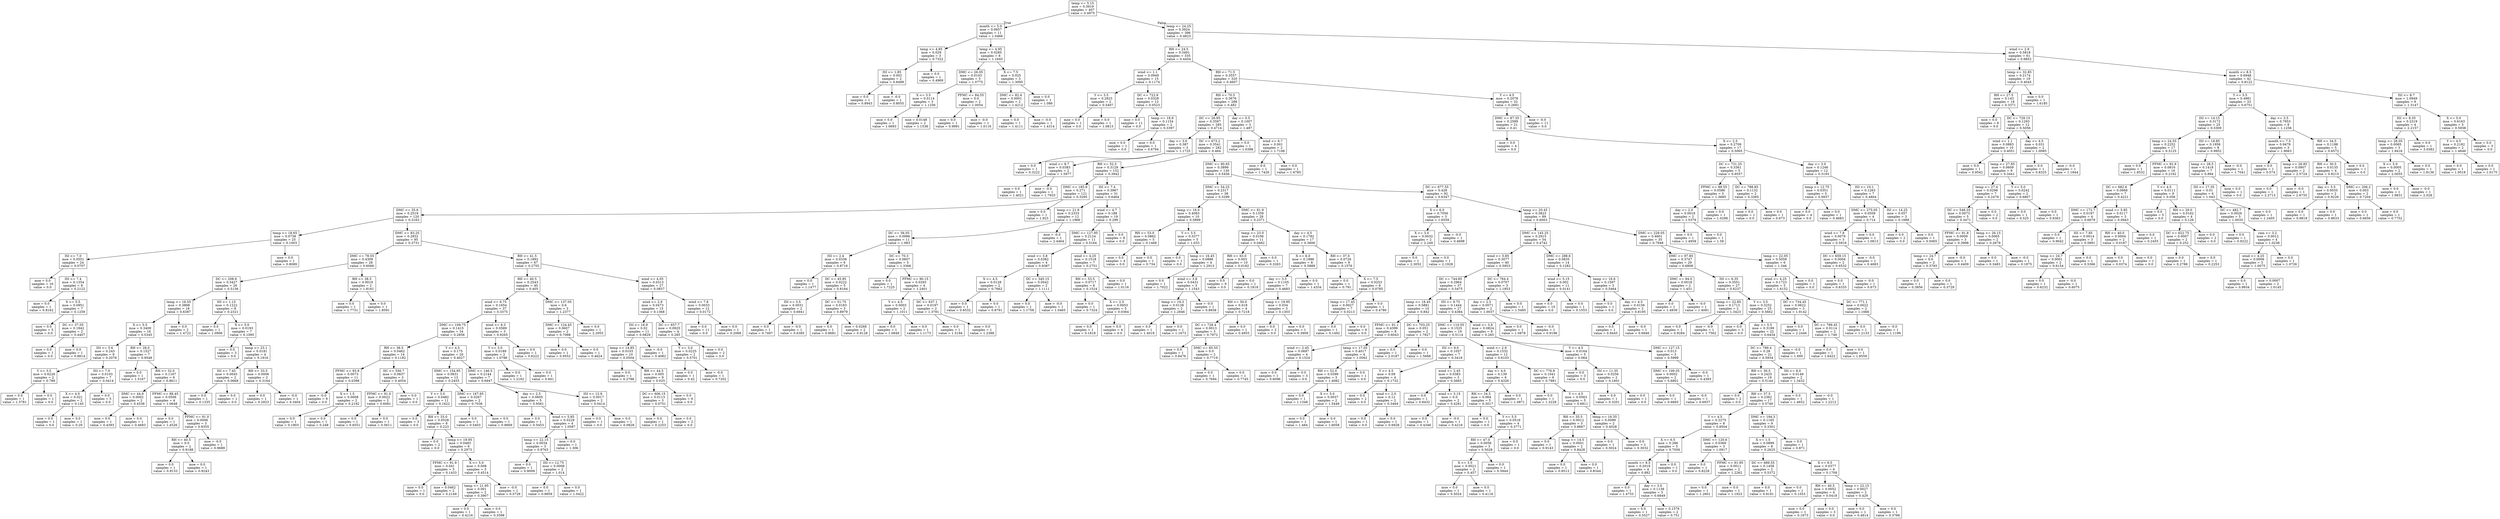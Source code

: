 digraph Tree {
node [shape=box] ;
0 [label="temp <= 5.15\nmse = 0.3919\nsamples = 407\nvalue = 0.4975"] ;
1 [label="month <= 5.0\nmse = 0.0657\nsamples = 11\nvalue = 1.0466"] ;
0 -> 1 [labeldistance=2.5, labelangle=45, headlabel="True"] ;
2 [label="temp <= 4.85\nmse = 0.029\nsamples = 3\nvalue = 0.7322"] ;
1 -> 2 ;
3 [label="ISI <= 1.85\nmse = 0.002\nsamples = 2\nvalue = 0.8499"] ;
2 -> 3 ;
4 [label="mse = 0.0\nsamples = 1\nvalue = 0.8943"] ;
3 -> 4 ;
5 [label="mse = -0.0\nsamples = 1\nvalue = 0.8055"] ;
3 -> 5 ;
6 [label="mse = 0.0\nsamples = 1\nvalue = 0.4969"] ;
2 -> 6 ;
7 [label="temp <= 4.95\nmse = 0.0285\nsamples = 8\nvalue = 1.1645"] ;
1 -> 7 ;
8 [label="DMC <= 26.05\nmse = 0.0103\nsamples = 5\nvalue = 1.0775"] ;
7 -> 8 ;
9 [label="X <= 3.5\nmse = 0.0114\nsamples = 3\nvalue = 1.1256"] ;
8 -> 9 ;
10 [label="mse = 0.0\nsamples = 1\nvalue = 1.0693"] ;
9 -> 10 ;
11 [label="mse = 0.0148\nsamples = 2\nvalue = 1.1538"] ;
9 -> 11 ;
12 [label="FFMC <= 84.55\nmse = 0.0\nsamples = 2\nvalue = 1.0054"] ;
8 -> 12 ;
13 [label="mse = 0.0\nsamples = 1\nvalue = 0.9991"] ;
12 -> 13 ;
14 [label="mse = -0.0\nsamples = 1\nvalue = 1.0116"] ;
12 -> 14 ;
15 [label="X <= 7.5\nmse = 0.025\nsamples = 3\nvalue = 1.3095"] ;
7 -> 15 ;
16 [label="DMC <= 82.4\nmse = 0.0001\nsamples = 2\nvalue = 1.4212"] ;
15 -> 16 ;
17 [label="mse = 0.0\nsamples = 1\nvalue = 1.4111"] ;
16 -> 17 ;
18 [label="mse = -0.0\nsamples = 1\nvalue = 1.4314"] ;
16 -> 18 ;
19 [label="mse = 0.0\nsamples = 1\nvalue = 1.086"] ;
15 -> 19 ;
20 [label="temp <= 24.25\nmse = 0.3924\nsamples = 396\nvalue = 0.4823"] ;
0 -> 20 [labeldistance=2.5, labelangle=-45, headlabel="False"] ;
21 [label="RH <= 24.5\nmse = 0.3491\nsamples = 335\nvalue = 0.4454"] ;
20 -> 21 ;
22 [label="wind <= 1.1\nmse = 0.0949\nsamples = 15\nvalue = 0.1174"] ;
21 -> 22 ;
23 [label="Y <= 3.5\nmse = 0.2923\nsamples = 2\nvalue = 0.5407"] ;
22 -> 23 ;
24 [label="mse = 0.0\nsamples = 1\nvalue = 0.0"] ;
23 -> 24 ;
25 [label="mse = 0.0\nsamples = 1\nvalue = 1.0813"] ;
23 -> 25 ;
26 [label="DC <= 722.9\nmse = 0.0328\nsamples = 13\nvalue = 0.0523"] ;
22 -> 26 ;
27 [label="mse = 0.0\nsamples = 11\nvalue = 0.0"] ;
26 -> 27 ;
28 [label="temp <= 18.9\nmse = 0.1154\nsamples = 2\nvalue = 0.3397"] ;
26 -> 28 ;
29 [label="mse = 0.0\nsamples = 1\nvalue = 0.0"] ;
28 -> 29 ;
30 [label="mse = 0.0\nsamples = 1\nvalue = 0.6794"] ;
28 -> 30 ;
31 [label="RH <= 71.5\nmse = 0.3557\nsamples = 320\nvalue = 0.4607"] ;
21 -> 31 ;
32 [label="RH <= 70.5\nmse = 0.3676\nsamples = 288\nvalue = 0.482"] ;
31 -> 32 ;
33 [label="DC <= 26.95\nmse = 0.3597\nsamples = 285\nvalue = 0.4714"] ;
32 -> 33 ;
34 [label="day <= 3.0\nmse = 0.387\nsamples = 3\nvalue = 1.1725"] ;
33 -> 34 ;
35 [label="mse = 0.0\nsamples = 1\nvalue = 0.3222"] ;
34 -> 35 ;
36 [label="wind <= 8.7\nmse = 0.0383\nsamples = 2\nvalue = 1.5977"] ;
34 -> 36 ;
37 [label="mse = 0.0\nsamples = 1\nvalue = 1.4021"] ;
36 -> 37 ;
38 [label="mse = -0.0\nsamples = 1\nvalue = 1.7933"] ;
36 -> 38 ;
39 [label="DC <= 673.2\nmse = 0.3541\nsamples = 282\nvalue = 0.464"] ;
33 -> 39 ;
40 [label="RH <= 52.5\nmse = 0.3129\nsamples = 152\nvalue = 0.3942"] ;
39 -> 40 ;
41 [label="DMC <= 185.9\nmse = 0.271\nsamples = 121\nvalue = 0.3295"] ;
40 -> 41 ;
42 [label="DMC <= 35.6\nmse = 0.2519\nsamples = 120\nvalue = 0.3163"] ;
41 -> 42 ;
43 [label="temp <= 18.65\nmse = 0.0738\nsamples = 25\nvalue = 0.1003"] ;
42 -> 43 ;
44 [label="ISI <= 7.0\nmse = 0.0551\nsamples = 24\nvalue = 0.0707"] ;
43 -> 44 ;
45 [label="mse = 0.0\nsamples = 16\nvalue = 0.0"] ;
44 -> 45 ;
46 [label="ISI <= 7.4\nmse = 0.1354\nsamples = 8\nvalue = 0.2122"] ;
44 -> 46 ;
47 [label="mse = 0.0\nsamples = 1\nvalue = 0.8162"] ;
46 -> 47 ;
48 [label="X <= 5.5\nmse = 0.0951\nsamples = 7\nvalue = 0.1259"] ;
46 -> 48 ;
49 [label="mse = 0.0\nsamples = 5\nvalue = 0.0"] ;
48 -> 49 ;
50 [label="DC <= 37.05\nmse = 0.1942\nsamples = 2\nvalue = 0.4407"] ;
48 -> 50 ;
51 [label="mse = 0.0\nsamples = 1\nvalue = 0.0"] ;
50 -> 51 ;
52 [label="mse = 0.0\nsamples = 1\nvalue = 0.8814"] ;
50 -> 52 ;
53 [label="mse = 0.0\nsamples = 1\nvalue = 0.8089"] ;
43 -> 53 ;
54 [label="DMC <= 83.25\nmse = 0.2832\nsamples = 95\nvalue = 0.3731"] ;
42 -> 54 ;
55 [label="DMC <= 78.55\nmse = 0.4309\nsamples = 28\nvalue = 0.6066"] ;
54 -> 55 ;
56 [label="DC <= 208.6\nmse = 0.3427\nsamples = 26\nvalue = 0.5136"] ;
55 -> 56 ;
57 [label="temp <= 16.55\nmse = 0.3898\nsamples = 18\nvalue = 0.6387"] ;
56 -> 57 ;
58 [label="X <= 5.5\nmse = 0.3409\nsamples = 16\nvalue = 0.5345"] ;
57 -> 58 ;
59 [label="ISI <= 5.6\nmse = 0.243\nsamples = 9\nvalue = 0.2076"] ;
58 -> 59 ;
60 [label="Y <= 3.5\nmse = 0.6226\nsamples = 2\nvalue = 0.789"] ;
59 -> 60 ;
61 [label="mse = 0.0\nsamples = 1\nvalue = 1.5781"] ;
60 -> 61 ;
62 [label="mse = 0.0\nsamples = 1\nvalue = 0.0"] ;
60 -> 62 ;
63 [label="ISI <= 7.0\nmse = 0.0103\nsamples = 7\nvalue = 0.0414"] ;
59 -> 63 ;
64 [label="X <= 4.0\nmse = 0.021\nsamples = 2\nvalue = 0.145"] ;
63 -> 64 ;
65 [label="mse = 0.0\nsamples = 1\nvalue = 0.0"] ;
64 -> 65 ;
66 [label="mse = 0.0\nsamples = 1\nvalue = 0.29"] ;
64 -> 66 ;
67 [label="mse = 0.0\nsamples = 5\nvalue = 0.0"] ;
63 -> 67 ;
68 [label="RH <= 28.0\nmse = 0.1527\nsamples = 7\nvalue = 0.9548"] ;
58 -> 68 ;
69 [label="mse = 0.0\nsamples = 1\nvalue = 1.5167"] ;
68 -> 69 ;
70 [label="RH <= 32.0\nmse = 0.1167\nsamples = 6\nvalue = 0.8611"] ;
68 -> 70 ;
71 [label="DMC <= 44.9\nmse = 0.0002\nsamples = 2\nvalue = 0.4538"] ;
70 -> 71 ;
72 [label="mse = 0.0\nsamples = 1\nvalue = 0.4393"] ;
71 -> 72 ;
73 [label="mse = 0.0\nsamples = 1\nvalue = 0.4683"] ;
71 -> 73 ;
74 [label="FFMC <= 88.45\nmse = 0.0506\nsamples = 4\nvalue = 1.0648"] ;
70 -> 74 ;
75 [label="mse = 0.0\nsamples = 1\nvalue = 1.4526"] ;
74 -> 75 ;
76 [label="FFMC <= 91.0\nmse = 0.0006\nsamples = 3\nvalue = 0.9355"] ;
74 -> 76 ;
77 [label="RH <= 40.5\nmse = 0.0\nsamples = 2\nvalue = 0.9188"] ;
76 -> 77 ;
78 [label="mse = 0.0\nsamples = 1\nvalue = 0.9133"] ;
77 -> 78 ;
79 [label="mse = 0.0\nsamples = 1\nvalue = 0.9243"] ;
77 -> 79 ;
80 [label="mse = -0.0\nsamples = 1\nvalue = 0.9689"] ;
76 -> 80 ;
81 [label="mse = 0.0\nsamples = 2\nvalue = 1.4722"] ;
57 -> 81 ;
82 [label="ISI <= 1.15\nmse = 0.1222\nsamples = 8\nvalue = 0.2321"] ;
56 -> 82 ;
83 [label="mse = 0.0\nsamples = 1\nvalue = 1.0906"] ;
82 -> 83 ;
84 [label="X <= 5.0\nmse = 0.0193\nsamples = 7\nvalue = 0.1095"] ;
82 -> 84 ;
85 [label="mse = 0.0\nsamples = 3\nvalue = 0.0"] ;
84 -> 85 ;
86 [label="temp <= 23.1\nmse = 0.0181\nsamples = 4\nvalue = 0.1916"] ;
84 -> 86 ;
87 [label="ISI <= 7.45\nmse = 0.0045\nsamples = 2\nvalue = 0.0668"] ;
86 -> 87 ;
88 [label="mse = 0.0\nsamples = 1\nvalue = 0.1335"] ;
87 -> 88 ;
89 [label="mse = 0.0\nsamples = 1\nvalue = 0.0"] ;
87 -> 89 ;
90 [label="RH <= 33.5\nmse = 0.0006\nsamples = 2\nvalue = 0.3164"] ;
86 -> 90 ;
91 [label="mse = 0.0\nsamples = 1\nvalue = 0.2923"] ;
90 -> 91 ;
92 [label="mse = -0.0\nsamples = 1\nvalue = 0.3404"] ;
90 -> 92 ;
93 [label="RH <= 38.5\nmse = 0.0019\nsamples = 2\nvalue = 1.8161"] ;
55 -> 93 ;
94 [label="mse = 0.0\nsamples = 1\nvalue = 1.7731"] ;
93 -> 94 ;
95 [label="mse = 0.0\nsamples = 1\nvalue = 1.8591"] ;
93 -> 95 ;
96 [label="RH <= 41.5\nmse = 0.1892\nsamples = 67\nvalue = 0.2755"] ;
54 -> 96 ;
97 [label="RH <= 40.5\nmse = 0.2543\nsamples = 40\nvalue = 0.405"] ;
96 -> 97 ;
98 [label="wind <= 6.75\nmse = 0.1654\nsamples = 37\nvalue = 0.3375"] ;
97 -> 98 ;
99 [label="DMC <= 109.75\nmse = 0.1415\nsamples = 34\nvalue = 0.2856"] ;
98 -> 99 ;
100 [label="RH <= 38.5\nmse = 0.0462\nsamples = 14\nvalue = 0.1182"] ;
99 -> 100 ;
101 [label="FFMC <= 93.9\nmse = 0.0073\nsamples = 11\nvalue = 0.0398"] ;
100 -> 101 ;
102 [label="mse = -0.0\nsamples = 9\nvalue = 0.0"] ;
101 -> 102 ;
103 [label="X <= 1.5\nmse = 0.0008\nsamples = 2\nvalue = 0.2192"] ;
101 -> 103 ;
104 [label="mse = 0.0\nsamples = 1\nvalue = 0.1903"] ;
103 -> 104 ;
105 [label="mse = 0.0\nsamples = 1\nvalue = 0.248"] ;
103 -> 105 ;
106 [label="DC <= 556.7\nmse = 0.0837\nsamples = 3\nvalue = 0.4054"] ;
100 -> 106 ;
107 [label="FFMC <= 91.0\nmse = 0.0022\nsamples = 2\nvalue = 0.6081"] ;
106 -> 107 ;
108 [label="mse = 0.0\nsamples = 1\nvalue = 0.6551"] ;
107 -> 108 ;
109 [label="mse = 0.0\nsamples = 1\nvalue = 0.5611"] ;
107 -> 109 ;
110 [label="mse = 0.0\nsamples = 1\nvalue = 0.0"] ;
106 -> 110 ;
111 [label="Y <= 4.5\nmse = 0.175\nsamples = 20\nvalue = 0.4027"] ;
99 -> 111 ;
112 [label="DMC <= 154.95\nmse = 0.0831\nsamples = 13\nvalue = 0.2455"] ;
111 -> 112 ;
113 [label="Y <= 3.0\nmse = 0.0482\nsamples = 11\nvalue = 0.1622"] ;
112 -> 113 ;
114 [label="mse = 0.0\nsamples = 3\nvalue = 0.0"] ;
113 -> 114 ;
115 [label="RH <= 33.0\nmse = 0.0528\nsamples = 8\nvalue = 0.223"] ;
113 -> 115 ;
116 [label="mse = 0.0\nsamples = 2\nvalue = 0.0"] ;
115 -> 116 ;
117 [label="temp <= 19.95\nmse = 0.0483\nsamples = 6\nvalue = 0.2973"] ;
115 -> 117 ;
118 [label="FFMC <= 91.9\nmse = 0.041\nsamples = 3\nvalue = 0.1433"] ;
117 -> 118 ;
119 [label="mse = 0.0\nsamples = 1\nvalue = 0.0"] ;
118 -> 119 ;
120 [label="mse = 0.0462\nsamples = 2\nvalue = 0.2149"] ;
118 -> 120 ;
121 [label="X <= 5.0\nmse = 0.008\nsamples = 3\nvalue = 0.4514"] ;
117 -> 121 ;
122 [label="temp <= 21.95\nmse = 0.001\nsamples = 2\nvalue = 0.3907"] ;
121 -> 122 ;
123 [label="mse = 0.0\nsamples = 1\nvalue = 0.4216"] ;
122 -> 123 ;
124 [label="mse = 0.0\nsamples = 1\nvalue = 0.3598"] ;
122 -> 124 ;
125 [label="mse = -0.0\nsamples = 1\nvalue = 0.5729"] ;
121 -> 125 ;
126 [label="DMC <= 167.65\nmse = 0.0267\nsamples = 2\nvalue = 0.7036"] ;
112 -> 126 ;
127 [label="mse = 0.0\nsamples = 1\nvalue = 0.5403"] ;
126 -> 127 ;
128 [label="mse = 0.0\nsamples = 1\nvalue = 0.8669"] ;
126 -> 128 ;
129 [label="DMC <= 146.5\nmse = 0.2144\nsamples = 7\nvalue = 0.6947"] ;
111 -> 129 ;
130 [label="day <= 2.5\nmse = 0.0605\nsamples = 5\nvalue = 0.9561"] ;
129 -> 130 ;
131 [label="mse = 0.0\nsamples = 1\nvalue = 0.5453"] ;
130 -> 131 ;
132 [label="wind <= 5.85\nmse = 0.0229\nsamples = 4\nvalue = 1.0587"] ;
130 -> 132 ;
133 [label="temp <= 22.15\nmse = 0.0034\nsamples = 3\nvalue = 0.9763"] ;
132 -> 133 ;
134 [label="mse = 0.0\nsamples = 1\nvalue = 0.9009"] ;
133 -> 134 ;
135 [label="ISI <= 12.75\nmse = 0.0008\nsamples = 2\nvalue = 1.014"] ;
133 -> 135 ;
136 [label="mse = 0.0\nsamples = 1\nvalue = 0.9859"] ;
135 -> 136 ;
137 [label="mse = 0.0\nsamples = 1\nvalue = 1.0422"] ;
135 -> 137 ;
138 [label="mse = 0.0\nsamples = 1\nvalue = 1.306"] ;
132 -> 138 ;
139 [label="ISI <= 12.9\nmse = 0.0017\nsamples = 2\nvalue = 0.0414"] ;
129 -> 139 ;
140 [label="mse = 0.0\nsamples = 1\nvalue = 0.0"] ;
139 -> 140 ;
141 [label="mse = 0.0\nsamples = 1\nvalue = 0.0828"] ;
139 -> 141 ;
142 [label="wind <= 8.3\nmse = 0.0589\nsamples = 3\nvalue = 0.9265"] ;
98 -> 142 ;
143 [label="Y <= 3.0\nmse = 0.0189\nsamples = 2\nvalue = 1.0786"] ;
142 -> 143 ;
144 [label="mse = 0.0\nsamples = 1\nvalue = 1.2162"] ;
143 -> 144 ;
145 [label="mse = 0.0\nsamples = 1\nvalue = 0.941"] ;
143 -> 145 ;
146 [label="mse = 0.0\nsamples = 1\nvalue = 0.6222"] ;
142 -> 146 ;
147 [label="DMC <= 137.05\nmse = 0.6\nsamples = 3\nvalue = 1.2377"] ;
97 -> 147 ;
148 [label="DMC <= 124.45\nmse = 0.0607\nsamples = 2\nvalue = 0.7088"] ;
147 -> 148 ;
149 [label="mse = 0.0\nsamples = 1\nvalue = 0.9552"] ;
148 -> 149 ;
150 [label="mse = 0.0\nsamples = 1\nvalue = 0.4624"] ;
148 -> 150 ;
151 [label="mse = 0.0\nsamples = 1\nvalue = 2.2955"] ;
147 -> 151 ;
152 [label="wind <= 4.05\nmse = 0.0313\nsamples = 27\nvalue = 0.0837"] ;
96 -> 152 ;
153 [label="wind <= 2.9\nmse = 0.0473\nsamples = 15\nvalue = 0.1368"] ;
152 -> 153 ;
154 [label="ISI <= 16.9\nmse = 0.02\nsamples = 11\nvalue = 0.0829"] ;
153 -> 154 ;
155 [label="temp <= 14.85\nmse = 0.0103\nsamples = 10\nvalue = 0.0504"] ;
154 -> 155 ;
156 [label="mse = 0.0\nsamples = 1\nvalue = 0.2788"] ;
155 -> 156 ;
157 [label="RH <= 44.5\nmse = 0.005\nsamples = 9\nvalue = 0.025"] ;
155 -> 157 ;
158 [label="DC <= 606.15\nmse = 0.0113\nsamples = 3\nvalue = 0.0751"] ;
157 -> 158 ;
159 [label="mse = 0.0\nsamples = 1\nvalue = 0.2253"] ;
158 -> 159 ;
160 [label="mse = 0.0\nsamples = 2\nvalue = 0.0"] ;
158 -> 160 ;
161 [label="mse = 0.0\nsamples = 6\nvalue = 0.0"] ;
157 -> 161 ;
162 [label="mse = -0.0\nsamples = 1\nvalue = 0.4082"] ;
154 -> 162 ;
163 [label="DC <= 657.7\nmse = 0.0925\nsamples = 4\nvalue = 0.285"] ;
153 -> 163 ;
164 [label="Y <= 3.0\nmse = 0.0225\nsamples = 2\nvalue = 0.5701"] ;
163 -> 164 ;
165 [label="mse = 0.0\nsamples = 1\nvalue = 0.42"] ;
164 -> 165 ;
166 [label="mse = -0.0\nsamples = 1\nvalue = 0.7202"] ;
164 -> 166 ;
167 [label="mse = 0.0\nsamples = 2\nvalue = 0.0"] ;
163 -> 167 ;
168 [label="wind <= 7.8\nmse = 0.0033\nsamples = 12\nvalue = 0.0172"] ;
152 -> 168 ;
169 [label="mse = 0.0\nsamples = 11\nvalue = 0.0"] ;
168 -> 169 ;
170 [label="mse = 0.0\nsamples = 1\nvalue = 0.2068"] ;
168 -> 170 ;
171 [label="mse = 0.0\nsamples = 1\nvalue = 1.923"] ;
41 -> 171 ;
172 [label="ISI <= 7.4\nmse = 0.3967\nsamples = 31\nvalue = 0.6464"] ;
40 -> 172 ;
173 [label="temp <= 21.9\nmse = 0.2333\nsamples = 12\nvalue = 1.1966"] ;
172 -> 173 ;
174 [label="DC <= 56.05\nmse = 0.0996\nsamples = 11\nvalue = 1.083"] ;
173 -> 174 ;
175 [label="ISI <= 2.4\nmse = 0.0338\nsamples = 6\nvalue = 0.8716"] ;
174 -> 175 ;
176 [label="mse = 0.0\nsamples = 1\nvalue = 1.1477"] ;
175 -> 176 ;
177 [label="DC <= 45.95\nmse = 0.0222\nsamples = 5\nvalue = 0.8164"] ;
175 -> 177 ;
178 [label="ISI <= 3.5\nmse = 0.0031\nsamples = 2\nvalue = 0.6941"] ;
177 -> 178 ;
179 [label="mse = 0.0\nsamples = 1\nvalue = 0.7497"] ;
178 -> 179 ;
180 [label="mse = -0.0\nsamples = 1\nvalue = 0.6385"] ;
178 -> 180 ;
181 [label="DC <= 51.75\nmse = 0.0183\nsamples = 3\nvalue = 0.8979"] ;
177 -> 181 ;
182 [label="mse = 0.0\nsamples = 1\nvalue = 0.8681"] ;
181 -> 182 ;
183 [label="mse = 0.0268\nsamples = 2\nvalue = 0.9128"] ;
181 -> 183 ;
184 [label="DC <= 70.3\nmse = 0.0607\nsamples = 5\nvalue = 1.3366"] ;
174 -> 184 ;
185 [label="mse = 0.0\nsamples = 1\nvalue = 1.7225"] ;
184 -> 185 ;
186 [label="FFMC <= 90.15\nmse = 0.0293\nsamples = 4\nvalue = 1.2401"] ;
184 -> 186 ;
187 [label="Y <= 4.5\nmse = 0.0003\nsamples = 2\nvalue = 1.1011"] ;
186 -> 187 ;
188 [label="mse = 0.0\nsamples = 1\nvalue = 1.0849"] ;
187 -> 188 ;
189 [label="mse = 0.0\nsamples = 1\nvalue = 1.1173"] ;
187 -> 189 ;
190 [label="DC <= 637.1\nmse = 0.0197\nsamples = 2\nvalue = 1.3791"] ;
186 -> 190 ;
191 [label="mse = 0.0\nsamples = 1\nvalue = 1.5194"] ;
190 -> 191 ;
192 [label="mse = 0.0\nsamples = 1\nvalue = 1.2388"] ;
190 -> 192 ;
193 [label="mse = -0.0\nsamples = 1\nvalue = 2.4464"] ;
173 -> 193 ;
194 [label="wind <= 4.7\nmse = 0.188\nsamples = 19\nvalue = 0.299"] ;
172 -> 194 ;
195 [label="DMC <= 127.95\nmse = 0.2124\nsamples = 11\nvalue = 0.5164"] ;
194 -> 195 ;
196 [label="wind <= 3.8\nmse = 0.0382\nsamples = 4\nvalue = 0.9387"] ;
195 -> 196 ;
197 [label="X <= 4.5\nmse = 0.0128\nsamples = 2\nvalue = 0.7662"] ;
196 -> 197 ;
198 [label="mse = 0.0\nsamples = 1\nvalue = 0.6532"] ;
197 -> 198 ;
199 [label="mse = 0.0\nsamples = 1\nvalue = 0.8791"] ;
197 -> 199 ;
200 [label="DC <= 345.15\nmse = 0.0042\nsamples = 2\nvalue = 1.1111"] ;
196 -> 200 ;
201 [label="mse = 0.0\nsamples = 1\nvalue = 1.1758"] ;
200 -> 201 ;
202 [label="mse = -0.0\nsamples = 1\nvalue = 1.0465"] ;
200 -> 202 ;
203 [label="wind <= 4.25\nmse = 0.1518\nsamples = 7\nvalue = 0.2751"] ;
195 -> 203 ;
204 [label="RH <= 53.5\nmse = 0.0717\nsamples = 6\nvalue = 0.1524"] ;
203 -> 204 ;
205 [label="mse = 0.0\nsamples = 1\nvalue = 0.7324"] ;
204 -> 205 ;
206 [label="X <= 2.5\nmse = 0.0053\nsamples = 5\nvalue = 0.0364"] ;
204 -> 206 ;
207 [label="mse = 0.0\nsamples = 1\nvalue = 0.1818"] ;
206 -> 207 ;
208 [label="mse = 0.0\nsamples = 4\nvalue = 0.0"] ;
206 -> 208 ;
209 [label="mse = 0.0\nsamples = 1\nvalue = 1.0116"] ;
203 -> 209 ;
210 [label="mse = 0.0\nsamples = 8\nvalue = 0.0"] ;
194 -> 210 ;
211 [label="DMC <= 90.65\nmse = 0.3899\nsamples = 130\nvalue = 0.5456"] ;
39 -> 211 ;
212 [label="DMC <= 54.25\nmse = 0.2317\nsamples = 38\nvalue = 0.3299"] ;
211 -> 212 ;
213 [label="temp <= 16.0\nmse = 0.4083\nsamples = 10\nvalue = 0.5899"] ;
212 -> 213 ;
214 [label="RH <= 53.0\nmse = 0.0862\nsamples = 5\nvalue = 0.1468"] ;
213 -> 214 ;
215 [label="mse = 0.0\nsamples = 4\nvalue = 0.0"] ;
214 -> 215 ;
216 [label="mse = 0.0\nsamples = 1\nvalue = 0.734"] ;
214 -> 216 ;
217 [label="Y <= 3.5\nmse = 0.3377\nsamples = 5\nvalue = 1.033"] ;
213 -> 217 ;
218 [label="mse = 0.0\nsamples = 1\nvalue = 0.0"] ;
217 -> 218 ;
219 [label="temp <= 16.45\nmse = 0.0886\nsamples = 4\nvalue = 1.2913"] ;
217 -> 219 ;
220 [label="mse = 0.0\nsamples = 1\nvalue = 1.7022"] ;
219 -> 220 ;
221 [label="wind <= 3.8\nmse = 0.0431\nsamples = 3\nvalue = 1.1543"] ;
219 -> 221 ;
222 [label="temp <= 19.3\nmse = 0.0138\nsamples = 2\nvalue = 1.2846"] ;
221 -> 222 ;
223 [label="mse = 0.0\nsamples = 1\nvalue = 1.4019"] ;
222 -> 223 ;
224 [label="mse = 0.0\nsamples = 1\nvalue = 1.1673"] ;
222 -> 224 ;
225 [label="mse = -0.0\nsamples = 1\nvalue = 0.8938"] ;
221 -> 225 ;
226 [label="DMC <= 81.9\nmse = 0.1359\nsamples = 28\nvalue = 0.2371"] ;
212 -> 226 ;
227 [label="temp <= 23.0\nmse = 0.0106\nsamples = 11\nvalue = 0.0462"] ;
226 -> 227 ;
228 [label="RH <= 63.0\nmse = 0.003\nsamples = 10\nvalue = 0.0182"] ;
227 -> 228 ;
229 [label="mse = 0.0\nsamples = 9\nvalue = 0.0"] ;
228 -> 229 ;
230 [label="mse = 0.0\nsamples = 1\nvalue = 0.1818"] ;
228 -> 230 ;
231 [label="mse = 0.0\nsamples = 1\nvalue = 0.3263"] ;
227 -> 231 ;
232 [label="day <= 4.5\nmse = 0.1782\nsamples = 17\nvalue = 0.3606"] ;
226 -> 232 ;
233 [label="X <= 6.0\nmse = 0.1986\nsamples = 8\nvalue = 0.5889"] ;
232 -> 233 ;
234 [label="day <= 3.5\nmse = 0.1105\nsamples = 7\nvalue = 0.4683"] ;
233 -> 234 ;
235 [label="RH <= 50.0\nmse = 0.018\nsamples = 4\nvalue = 0.7218"] ;
234 -> 235 ;
236 [label="DC <= 728.4\nmse = 0.0013\nsamples = 3\nvalue = 0.7972"] ;
235 -> 236 ;
237 [label="mse = 0.0\nsamples = 1\nvalue = 0.8476"] ;
236 -> 237 ;
238 [label="DMC <= 85.55\nmse = 0.0\nsamples = 2\nvalue = 0.7719"] ;
236 -> 238 ;
239 [label="mse = 0.0\nsamples = 1\nvalue = 0.7694"] ;
238 -> 239 ;
240 [label="mse = 0.0\nsamples = 1\nvalue = 0.7745"] ;
238 -> 240 ;
241 [label="mse = 0.0\nsamples = 1\nvalue = 0.4955"] ;
235 -> 241 ;
242 [label="temp <= 19.95\nmse = 0.034\nsamples = 3\nvalue = 0.1303"] ;
234 -> 242 ;
243 [label="mse = 0.0\nsamples = 2\nvalue = 0.0"] ;
242 -> 243 ;
244 [label="mse = 0.0\nsamples = 1\nvalue = 0.3909"] ;
242 -> 244 ;
245 [label="mse = 0.0\nsamples = 1\nvalue = 1.4334"] ;
233 -> 245 ;
246 [label="RH <= 37.0\nmse = 0.0726\nsamples = 9\nvalue = 0.1576"] ;
232 -> 246 ;
247 [label="mse = 0.0\nsamples = 1\nvalue = 0.791"] ;
246 -> 247 ;
248 [label="X <= 7.5\nmse = 0.0253\nsamples = 8\nvalue = 0.0785"] ;
246 -> 248 ;
249 [label="temp <= 17.45\nmse = 0.0027\nsamples = 7\nvalue = 0.0213"] ;
248 -> 249 ;
250 [label="mse = 0.0\nsamples = 1\nvalue = 0.1492"] ;
249 -> 250 ;
251 [label="mse = 0.0\nsamples = 6\nvalue = 0.0"] ;
249 -> 251 ;
252 [label="mse = 0.0\nsamples = 1\nvalue = 0.4786"] ;
248 -> 252 ;
253 [label="DC <= 677.55\nmse = 0.428\nsamples = 92\nvalue = 0.6347"] ;
211 -> 253 ;
254 [label="X <= 6.0\nmse = 0.7056\nsamples = 3\nvalue = 1.6559"] ;
253 -> 254 ;
255 [label="X <= 3.0\nmse = 0.0032\nsamples = 2\nvalue = 2.249"] ;
254 -> 255 ;
256 [label="mse = 0.0\nsamples = 1\nvalue = 2.3052"] ;
255 -> 256 ;
257 [label="mse = 0.0\nsamples = 1\nvalue = 2.1928"] ;
255 -> 257 ;
258 [label="mse = -0.0\nsamples = 1\nvalue = 0.4698"] ;
254 -> 258 ;
259 [label="temp <= 20.45\nmse = 0.3823\nsamples = 89\nvalue = 0.6003"] ;
253 -> 259 ;
260 [label="DMC <= 145.25\nmse = 0.2915\nsamples = 54\nvalue = 0.4742"] ;
259 -> 260 ;
261 [label="wind <= 5.85\nmse = 0.3077\nsamples = 40\nvalue = 0.5953"] ;
260 -> 261 ;
262 [label="DC <= 744.85\nmse = 0.2964\nsamples = 37\nvalue = 0.5475"] ;
261 -> 262 ;
263 [label="temp <= 18.45\nmse = 0.5881\nsamples = 10\nvalue = 0.842"] ;
262 -> 263 ;
264 [label="FFMC <= 91.1\nmse = 0.4399\nsamples = 8\nvalue = 0.6043"] ;
263 -> 264 ;
265 [label="wind <= 2.45\nmse = 0.0697\nsamples = 4\nvalue = 0.1524"] ;
264 -> 265 ;
266 [label="mse = 0.0\nsamples = 1\nvalue = 0.6096"] ;
265 -> 266 ;
267 [label="mse = 0.0\nsamples = 3\nvalue = 0.0"] ;
265 -> 267 ;
268 [label="temp <= 17.05\nmse = 0.4017\nsamples = 4\nvalue = 1.0562"] ;
264 -> 268 ;
269 [label="RH <= 52.0\nmse = 0.0399\nsamples = 3\nvalue = 1.4082"] ;
268 -> 269 ;
270 [label="mse = 0.0\nsamples = 1\nvalue = 1.1348"] ;
269 -> 270 ;
271 [label="X <= 5.0\nmse = 0.0037\nsamples = 2\nvalue = 1.5449"] ;
269 -> 271 ;
272 [label="mse = 0.0\nsamples = 1\nvalue = 1.484"] ;
271 -> 272 ;
273 [label="mse = 0.0\nsamples = 1\nvalue = 1.6058"] ;
271 -> 273 ;
274 [label="mse = 0.0\nsamples = 1\nvalue = 0.0"] ;
268 -> 274 ;
275 [label="DC <= 703.25\nmse = 0.051\nsamples = 2\nvalue = 1.7927"] ;
263 -> 275 ;
276 [label="mse = 0.0\nsamples = 1\nvalue = 2.0187"] ;
275 -> 276 ;
277 [label="mse = 0.0\nsamples = 1\nvalue = 1.5668"] ;
275 -> 277 ;
278 [label="ISI <= 9.75\nmse = 0.1444\nsamples = 27\nvalue = 0.4384"] ;
262 -> 278 ;
279 [label="DMC <= 110.05\nmse = 0.1525\nsamples = 19\nvalue = 0.5114"] ;
278 -> 279 ;
280 [label="ISI <= 9.0\nmse = 0.1057\nsamples = 7\nvalue = 0.3418"] ;
279 -> 280 ;
281 [label="Y <= 4.5\nmse = 0.09\nsamples = 4\nvalue = 0.1732"] ;
280 -> 281 ;
282 [label="mse = 0.0\nsamples = 2\nvalue = 0.0"] ;
281 -> 282 ;
283 [label="wind <= 2.0\nmse = 0.12\nsamples = 2\nvalue = 0.3464"] ;
281 -> 283 ;
284 [label="mse = 0.0\nsamples = 1\nvalue = 0.0"] ;
283 -> 284 ;
285 [label="mse = 0.0\nsamples = 1\nvalue = 0.6928"] ;
283 -> 285 ;
286 [label="wind <= 2.45\nmse = 0.0383\nsamples = 3\nvalue = 0.5665"] ;
280 -> 286 ;
287 [label="mse = 0.0\nsamples = 1\nvalue = 0.8432"] ;
286 -> 287 ;
288 [label="wind <= 3.15\nmse = 0.0\nsamples = 2\nvalue = 0.4281"] ;
286 -> 288 ;
289 [label="mse = 0.0\nsamples = 1\nvalue = 0.4346"] ;
288 -> 289 ;
290 [label="mse = -0.0\nsamples = 1\nvalue = 0.4216"] ;
288 -> 290 ;
291 [label="wind <= 2.9\nmse = 0.1532\nsamples = 12\nvalue = 0.6103"] ;
279 -> 291 ;
292 [label="day <= 4.0\nmse = 0.139\nsamples = 6\nvalue = 0.4326"] ;
291 -> 292 ;
293 [label="RH <= 34.5\nmse = 0.064\nsamples = 5\nvalue = 0.3017"] ;
292 -> 293 ;
294 [label="mse = 0.0\nsamples = 1\nvalue = 0.0"] ;
293 -> 294 ;
295 [label="Y <= 5.5\nmse = 0.0516\nsamples = 4\nvalue = 0.3771"] ;
293 -> 295 ;
296 [label="RH <= 47.0\nmse = 0.0056\nsamples = 3\nvalue = 0.5028"] ;
295 -> 296 ;
297 [label="X <= 3.5\nmse = 0.0021\nsamples = 2\nvalue = 0.457"] ;
296 -> 297 ;
298 [label="mse = 0.0\nsamples = 1\nvalue = 0.5024"] ;
297 -> 298 ;
299 [label="mse = 0.0\nsamples = 1\nvalue = 0.4116"] ;
297 -> 299 ;
300 [label="mse = 0.0\nsamples = 1\nvalue = 0.5944"] ;
296 -> 300 ;
301 [label="mse = 0.0\nsamples = 1\nvalue = 0.0"] ;
295 -> 301 ;
302 [label="mse = 0.0\nsamples = 1\nvalue = 1.0871"] ;
292 -> 302 ;
303 [label="DC <= 776.9\nmse = 0.1041\nsamples = 6\nvalue = 0.7881"] ;
291 -> 303 ;
304 [label="mse = 0.0\nsamples = 1\nvalue = 1.3228"] ;
303 -> 304 ;
305 [label="Y <= 4.5\nmse = 0.0563\nsamples = 5\nvalue = 0.6811"] ;
303 -> 305 ;
306 [label="RH <= 35.5\nmse = 0.0012\nsamples = 3\nvalue = 0.8667"] ;
305 -> 306 ;
307 [label="mse = 0.0\nsamples = 1\nvalue = 0.9143"] ;
306 -> 307 ;
308 [label="temp <= 14.5\nmse = 0.0001\nsamples = 2\nvalue = 0.8428"] ;
306 -> 308 ;
309 [label="mse = 0.0\nsamples = 1\nvalue = 0.8513"] ;
308 -> 309 ;
310 [label="mse = 0.0\nsamples = 1\nvalue = 0.8344"] ;
308 -> 310 ;
311 [label="temp <= 16.35\nmse = 0.0099\nsamples = 2\nvalue = 0.4028"] ;
305 -> 311 ;
312 [label="mse = 0.0\nsamples = 1\nvalue = 0.5024"] ;
311 -> 312 ;
313 [label="mse = 0.0\nsamples = 1\nvalue = 0.3032"] ;
311 -> 313 ;
314 [label="wind <= 3.8\nmse = 0.0824\nsamples = 8\nvalue = 0.265"] ;
278 -> 314 ;
315 [label="Y <= 4.5\nmse = 0.0164\nsamples = 5\nvalue = 0.064"] ;
314 -> 315 ;
316 [label="mse = 0.0\nsamples = 3\nvalue = 0.0"] ;
315 -> 316 ;
317 [label="ISI <= 11.35\nmse = 0.0256\nsamples = 2\nvalue = 0.1601"] ;
315 -> 317 ;
318 [label="mse = 0.0\nsamples = 1\nvalue = 0.3201"] ;
317 -> 318 ;
319 [label="mse = 0.0\nsamples = 1\nvalue = 0.0"] ;
317 -> 319 ;
320 [label="DMC <= 127.15\nmse = 0.013\nsamples = 3\nvalue = 0.5999"] ;
314 -> 320 ;
321 [label="DMC <= 109.35\nmse = 0.0002\nsamples = 2\nvalue = 0.6801"] ;
320 -> 321 ;
322 [label="mse = 0.0\nsamples = 1\nvalue = 0.6665"] ;
321 -> 322 ;
323 [label="mse = -0.0\nsamples = 1\nvalue = 0.6937"] ;
321 -> 323 ;
324 [label="mse = -0.0\nsamples = 1\nvalue = 0.4393"] ;
320 -> 324 ;
325 [label="DC <= 764.4\nmse = 0.0707\nsamples = 3\nvalue = 1.1853"] ;
261 -> 325 ;
326 [label="day <= 2.5\nmse = 0.0071\nsamples = 2\nvalue = 1.0037"] ;
325 -> 326 ;
327 [label="mse = 0.0\nsamples = 1\nvalue = 1.0878"] ;
326 -> 327 ;
328 [label="mse = -0.0\nsamples = 1\nvalue = 0.9196"] ;
326 -> 328 ;
329 [label="mse = 0.0\nsamples = 1\nvalue = 1.5485"] ;
325 -> 329 ;
330 [label="DMC <= 288.6\nmse = 0.0835\nsamples = 14\nvalue = 0.1282"] ;
260 -> 330 ;
331 [label="wind <= 5.15\nmse = 0.002\nsamples = 11\nvalue = 0.0141"] ;
330 -> 331 ;
332 [label="mse = 0.0\nsamples = 10\nvalue = 0.0"] ;
331 -> 332 ;
333 [label="mse = 0.0\nsamples = 1\nvalue = 0.1553"] ;
331 -> 333 ;
334 [label="temp <= 16.6\nmse = 0.1597\nsamples = 3\nvalue = 0.5464"] ;
330 -> 334 ;
335 [label="mse = 0.0\nsamples = 1\nvalue = 0.0"] ;
334 -> 335 ;
336 [label="day <= 4.5\nmse = 0.0156\nsamples = 2\nvalue = 0.8195"] ;
334 -> 336 ;
337 [label="mse = 0.0\nsamples = 1\nvalue = 0.9445"] ;
336 -> 337 ;
338 [label="mse = -0.0\nsamples = 1\nvalue = 0.6946"] ;
336 -> 338 ;
339 [label="DMC <= 229.05\nmse = 0.4601\nsamples = 35\nvalue = 0.7948"] ;
259 -> 339 ;
340 [label="DMC <= 97.85\nmse = 0.3747\nsamples = 29\nvalue = 0.6808"] ;
339 -> 340 ;
341 [label="DMC <= 94.0\nmse = 0.0018\nsamples = 2\nvalue = 1.451"] ;
340 -> 341 ;
342 [label="mse = 0.0\nsamples = 1\nvalue = 1.4939"] ;
341 -> 342 ;
343 [label="mse = -0.0\nsamples = 1\nvalue = 1.4081"] ;
341 -> 343 ;
344 [label="ISI <= 6.35\nmse = 0.3551\nsamples = 27\nvalue = 0.6237"] ;
340 -> 344 ;
345 [label="temp <= 22.85\nmse = 0.1713\nsamples = 2\nvalue = 1.3423"] ;
344 -> 345 ;
346 [label="mse = 0.0\nsamples = 1\nvalue = 0.9284"] ;
345 -> 346 ;
347 [label="mse = -0.0\nsamples = 1\nvalue = 1.7562"] ;
345 -> 347 ;
348 [label="Y <= 3.5\nmse = 0.3252\nsamples = 25\nvalue = 0.5662"] ;
344 -> 348 ;
349 [label="mse = 0.0\nsamples = 3\nvalue = 0.0"] ;
348 -> 349 ;
350 [label="day <= 5.5\nmse = 0.3199\nsamples = 22\nvalue = 0.6434"] ;
348 -> 350 ;
351 [label="DC <= 789.4\nmse = 0.28\nsamples = 21\nvalue = 0.5934"] ;
350 -> 351 ;
352 [label="RH <= 30.5\nmse = 0.2425\nsamples = 19\nvalue = 0.5144"] ;
351 -> 352 ;
353 [label="mse = 0.0\nsamples = 2\nvalue = 0.0"] ;
352 -> 353 ;
354 [label="RH <= 37.5\nmse = 0.2362\nsamples = 17\nvalue = 0.5749"] ;
352 -> 354 ;
355 [label="Y <= 4.5\nmse = 0.2275\nsamples = 8\nvalue = 0.8504"] ;
354 -> 355 ;
356 [label="X <= 6.5\nmse = 0.286\nsamples = 5\nvalue = 0.7056"] ;
355 -> 356 ;
357 [label="month <= 8.5\nmse = 0.2019\nsamples = 4\nvalue = 0.882"] ;
356 -> 357 ;
358 [label="mse = 0.0\nsamples = 1\nvalue = 1.4733"] ;
357 -> 358 ;
359 [label="day <= 3.0\nmse = 0.1138\nsamples = 3\nvalue = 0.6849"] ;
357 -> 359 ;
360 [label="mse = 0.0\nsamples = 1\nvalue = 0.5527"] ;
359 -> 360 ;
361 [label="mse = 0.1576\nsamples = 2\nvalue = 0.751"] ;
359 -> 361 ;
362 [label="mse = 0.0\nsamples = 1\nvalue = 0.0"] ;
356 -> 362 ;
363 [label="DMC <= 120.6\nmse = 0.0369\nsamples = 3\nvalue = 1.0917"] ;
355 -> 363 ;
364 [label="mse = 0.0\nsamples = 1\nvalue = 0.8228"] ;
363 -> 364 ;
365 [label="FFMC <= 91.95\nmse = 0.0011\nsamples = 2\nvalue = 1.2262"] ;
363 -> 365 ;
366 [label="mse = 0.0\nsamples = 1\nvalue = 1.2601"] ;
365 -> 366 ;
367 [label="mse = 0.0\nsamples = 1\nvalue = 1.1923"] ;
365 -> 367 ;
368 [label="DMC <= 194.3\nmse = 0.1165\nsamples = 9\nvalue = 0.3301"] ;
354 -> 368 ;
369 [label="X <= 1.5\nmse = 0.0899\nsamples = 8\nvalue = 0.2625"] ;
368 -> 369 ;
370 [label="DC <= 689.55\nmse = 0.1458\nsamples = 2\nvalue = 0.5372"] ;
369 -> 370 ;
371 [label="mse = 0.0\nsamples = 1\nvalue = 0.9191"] ;
370 -> 371 ;
372 [label="mse = 0.0\nsamples = 1\nvalue = 0.1553"] ;
370 -> 372 ;
373 [label="X <= 6.5\nmse = 0.0377\nsamples = 6\nvalue = 0.1709"] ;
369 -> 373 ;
374 [label="RH <= 40.5\nmse = 0.0052\nsamples = 4\nvalue = 0.0418"] ;
373 -> 374 ;
375 [label="mse = 0.0\nsamples = 1\nvalue = 0.1673"] ;
374 -> 375 ;
376 [label="mse = 0.0\nsamples = 3\nvalue = 0.0"] ;
374 -> 376 ;
377 [label="temp <= 22.15\nmse = 0.0027\nsamples = 2\nvalue = 0.429"] ;
373 -> 377 ;
378 [label="mse = 0.0\nsamples = 1\nvalue = 0.4814"] ;
377 -> 378 ;
379 [label="mse = 0.0\nsamples = 1\nvalue = 0.3766"] ;
377 -> 379 ;
380 [label="mse = 0.0\nsamples = 1\nvalue = 0.871"] ;
368 -> 380 ;
381 [label="ISI <= 8.0\nmse = 0.0149\nsamples = 2\nvalue = 1.3432"] ;
351 -> 381 ;
382 [label="mse = 0.0\nsamples = 1\nvalue = 1.4652"] ;
381 -> 382 ;
383 [label="mse = -0.0\nsamples = 1\nvalue = 1.2212"] ;
381 -> 383 ;
384 [label="mse = -0.0\nsamples = 1\nvalue = 1.695"] ;
350 -> 384 ;
385 [label="temp <= 22.05\nmse = 0.5059\nsamples = 6\nvalue = 1.346"] ;
339 -> 385 ;
386 [label="wind <= 4.25\nmse = 0.1723\nsamples = 5\nvalue = 1.6152"] ;
385 -> 386 ;
387 [label="DC <= 734.45\nmse = 0.0622\nsamples = 3\nvalue = 1.9142"] ;
386 -> 387 ;
388 [label="mse = 0.0\nsamples = 1\nvalue = 2.2446"] ;
387 -> 388 ;
389 [label="DC <= 789.45\nmse = 0.0114\nsamples = 2\nvalue = 1.749"] ;
387 -> 389 ;
390 [label="mse = 0.0\nsamples = 1\nvalue = 1.6422"] ;
389 -> 390 ;
391 [label="mse = 0.0\nsamples = 1\nvalue = 1.8559"] ;
389 -> 391 ;
392 [label="DC <= 771.1\nmse = 0.0022\nsamples = 2\nvalue = 1.1666"] ;
386 -> 392 ;
393 [label="mse = 0.0\nsamples = 1\nvalue = 1.2133"] ;
392 -> 393 ;
394 [label="mse = -0.0\nsamples = 1\nvalue = 1.1199"] ;
392 -> 394 ;
395 [label="mse = 0.0\nsamples = 1\nvalue = 0.0"] ;
385 -> 395 ;
396 [label="day <= 0.5\nmse = 0.1007\nsamples = 3\nvalue = 1.487"] ;
32 -> 396 ;
397 [label="mse = 0.0\nsamples = 1\nvalue = 1.0398"] ;
396 -> 397 ;
398 [label="wind <= 6.7\nmse = 0.001\nsamples = 2\nvalue = 1.7106"] ;
396 -> 398 ;
399 [label="mse = 0.0\nsamples = 1\nvalue = 1.7426"] ;
398 -> 399 ;
400 [label="mse = 0.0\nsamples = 1\nvalue = 1.6785"] ;
398 -> 400 ;
401 [label="Y <= 4.5\nmse = 0.2078\nsamples = 32\nvalue = 0.2691"] ;
31 -> 401 ;
402 [label="DMC <= 87.35\nmse = 0.2589\nsamples = 21\nvalue = 0.41"] ;
401 -> 402 ;
403 [label="mse = 0.0\nsamples = 4\nvalue = 0.0"] ;
402 -> 403 ;
404 [label="X <= 2.5\nmse = 0.2709\nsamples = 17\nvalue = 0.5065"] ;
402 -> 404 ;
405 [label="DC <= 731.25\nmse = 0.3361\nsamples = 5\nvalue = 0.9557"] ;
404 -> 405 ;
406 [label="FFMC <= 89.55\nmse = 0.0586\nsamples = 3\nvalue = 1.3685"] ;
405 -> 406 ;
407 [label="day <= 2.0\nmse = 0.0018\nsamples = 2\nvalue = 1.5379"] ;
406 -> 407 ;
408 [label="mse = 0.0\nsamples = 1\nvalue = 1.4958"] ;
407 -> 408 ;
409 [label="mse = 0.0\nsamples = 1\nvalue = 1.58"] ;
407 -> 409 ;
410 [label="mse = 0.0\nsamples = 1\nvalue = 1.0298"] ;
406 -> 410 ;
411 [label="DC <= 788.85\nmse = 0.1132\nsamples = 2\nvalue = 0.3365"] ;
405 -> 411 ;
412 [label="mse = 0.0\nsamples = 1\nvalue = 0.0"] ;
411 -> 412 ;
413 [label="mse = 0.0\nsamples = 1\nvalue = 0.673"] ;
411 -> 413 ;
414 [label="day <= 3.0\nmse = 0.1246\nsamples = 12\nvalue = 0.3193"] ;
404 -> 414 ;
415 [label="temp <= 12.75\nmse = 0.0351\nsamples = 5\nvalue = 0.0937"] ;
414 -> 415 ;
416 [label="mse = 0.0\nsamples = 4\nvalue = 0.0"] ;
415 -> 416 ;
417 [label="mse = 0.0\nsamples = 1\nvalue = 0.4683"] ;
415 -> 417 ;
418 [label="ISI <= 10.1\nmse = 0.1263\nsamples = 7\nvalue = 0.4804"] ;
414 -> 418 ;
419 [label="DMC <= 275.05\nmse = 0.0509\nsamples = 4\nvalue = 0.714"] ;
418 -> 419 ;
420 [label="wind <= 7.8\nmse = 0.0079\nsamples = 3\nvalue = 0.5916"] ;
419 -> 420 ;
421 [label="DC <= 659.15\nmse = 0.0004\nsamples = 2\nvalue = 0.6532"] ;
420 -> 421 ;
422 [label="mse = 0.0\nsamples = 1\nvalue = 0.6335"] ;
421 -> 422 ;
423 [label="mse = -0.0\nsamples = 1\nvalue = 0.673"] ;
421 -> 423 ;
424 [label="mse = -0.0\nsamples = 1\nvalue = 0.4683"] ;
420 -> 424 ;
425 [label="mse = 0.0\nsamples = 1\nvalue = 1.0813"] ;
419 -> 425 ;
426 [label="ISI <= 14.25\nmse = 0.057\nsamples = 3\nvalue = 0.1688"] ;
418 -> 426 ;
427 [label="mse = 0.0\nsamples = 2\nvalue = 0.0"] ;
426 -> 427 ;
428 [label="mse = 0.0\nsamples = 1\nvalue = 0.5065"] ;
426 -> 428 ;
429 [label="mse = -0.0\nsamples = 11\nvalue = 0.0"] ;
401 -> 429 ;
430 [label="wind <= 2.9\nmse = 0.5818\nsamples = 61\nvalue = 0.6852"] ;
20 -> 430 ;
431 [label="temp <= 32.85\nmse = 0.2174\nsamples = 19\nvalue = 0.4045"] ;
430 -> 431 ;
432 [label="RH <= 27.5\nmse = 0.143\nsamples = 18\nvalue = 0.3371"] ;
431 -> 432 ;
433 [label="mse = 0.0\nsamples = 6\nvalue = 0.0"] ;
432 -> 433 ;
434 [label="DC <= 729.15\nmse = 0.1293\nsamples = 12\nvalue = 0.5056"] ;
432 -> 434 ;
435 [label="wind <= 1.1\nmse = 0.0883\nsamples = 10\nvalue = 0.4051"] ;
434 -> 435 ;
436 [label="mse = 0.0\nsamples = 1\nvalue = 0.9542"] ;
435 -> 436 ;
437 [label="temp <= 27.85\nmse = 0.0609\nsamples = 9\nvalue = 0.3441"] ;
435 -> 437 ;
438 [label="temp <= 27.4\nmse = 0.0298\nsamples = 7\nvalue = 0.2479"] ;
437 -> 438 ;
439 [label="DC <= 548.35\nmse = 0.0073\nsamples = 5\nvalue = 0.3471"] ;
438 -> 439 ;
440 [label="FFMC <= 91.8\nmse = 0.0009\nsamples = 3\nvalue = 0.3998"] ;
439 -> 440 ;
441 [label="temp <= 24.7\nmse = 0.0\nsamples = 2\nvalue = 0.3793"] ;
440 -> 441 ;
442 [label="mse = 0.0\nsamples = 1\nvalue = 0.3856"] ;
441 -> 442 ;
443 [label="mse = 0.0\nsamples = 1\nvalue = 0.3729"] ;
441 -> 443 ;
444 [label="mse = -0.0\nsamples = 1\nvalue = 0.4409"] ;
440 -> 444 ;
445 [label="temp <= 26.15\nmse = 0.0065\nsamples = 2\nvalue = 0.2679"] ;
439 -> 445 ;
446 [label="mse = 0.0\nsamples = 1\nvalue = 0.3483"] ;
445 -> 446 ;
447 [label="mse = -0.0\nsamples = 1\nvalue = 0.1875"] ;
445 -> 447 ;
448 [label="mse = 0.0\nsamples = 2\nvalue = 0.0"] ;
438 -> 448 ;
449 [label="Y <= 5.0\nmse = 0.0242\nsamples = 2\nvalue = 0.6807"] ;
437 -> 449 ;
450 [label="mse = 0.0\nsamples = 1\nvalue = 0.525"] ;
449 -> 450 ;
451 [label="mse = 0.0\nsamples = 1\nvalue = 0.8363"] ;
449 -> 451 ;
452 [label="day <= 4.5\nmse = 0.031\nsamples = 2\nvalue = 1.0085"] ;
434 -> 452 ;
453 [label="mse = 0.0\nsamples = 1\nvalue = 0.8325"] ;
452 -> 453 ;
454 [label="mse = -0.0\nsamples = 1\nvalue = 1.1844"] ;
452 -> 454 ;
455 [label="mse = 0.0\nsamples = 1\nvalue = 1.6185"] ;
431 -> 455 ;
456 [label="month <= 8.5\nmse = 0.6948\nsamples = 42\nvalue = 0.8122"] ;
430 -> 456 ;
457 [label="Y <= 5.5\nmse = 0.4981\nsamples = 33\nvalue = 0.6751"] ;
456 -> 457 ;
458 [label="ISI <= 14.15\nmse = 0.3172\nsamples = 25\nvalue = 0.5309"] ;
457 -> 458 ;
459 [label="temp <= 24.55\nmse = 0.2252\nsamples = 17\nvalue = 0.3125"] ;
458 -> 459 ;
460 [label="mse = 0.0\nsamples = 1\nvalue = 1.8532"] ;
459 -> 460 ;
461 [label="FFMC <= 92.9\nmse = 0.0816\nsamples = 16\nvalue = 0.2162"] ;
459 -> 461 ;
462 [label="DC <= 682.6\nmse = 0.0968\nsamples = 7\nvalue = 0.4221"] ;
461 -> 462 ;
463 [label="DMC <= 172.7\nmse = 0.0197\nsamples = 4\nvalue = 0.6679"] ;
462 -> 463 ;
464 [label="mse = 0.0\nsamples = 1\nvalue = 0.9042"] ;
463 -> 464 ;
465 [label="ISI <= 7.85\nmse = 0.0014\nsamples = 3\nvalue = 0.5891"] ;
463 -> 465 ;
466 [label="temp <= 24.7\nmse = 0.0001\nsamples = 2\nvalue = 0.6154"] ;
465 -> 466 ;
467 [label="mse = 0.0\nsamples = 1\nvalue = 0.6232"] ;
466 -> 467 ;
468 [label="mse = -0.0\nsamples = 1\nvalue = 0.6075"] ;
466 -> 468 ;
469 [label="mse = 0.0\nsamples = 1\nvalue = 0.5366"] ;
465 -> 469 ;
470 [label="wind <= 5.85\nmse = 0.0117\nsamples = 3\nvalue = 0.0943"] ;
462 -> 470 ;
471 [label="RH <= 40.0\nmse = 0.0004\nsamples = 2\nvalue = 0.0187"] ;
470 -> 471 ;
472 [label="mse = 0.0\nsamples = 1\nvalue = 0.0374"] ;
471 -> 472 ;
473 [label="mse = 0.0\nsamples = 1\nvalue = 0.0"] ;
471 -> 473 ;
474 [label="mse = 0.0\nsamples = 1\nvalue = 0.2455"] ;
470 -> 474 ;
475 [label="Y <= 4.5\nmse = 0.0111\nsamples = 9\nvalue = 0.056"] ;
461 -> 475 ;
476 [label="mse = 0.0\nsamples = 5\nvalue = 0.0"] ;
475 -> 476 ;
477 [label="RH <= 29.0\nmse = 0.0162\nsamples = 4\nvalue = 0.126"] ;
475 -> 477 ;
478 [label="DC <= 622.75\nmse = 0.0007\nsamples = 2\nvalue = 0.252"] ;
477 -> 478 ;
479 [label="mse = 0.0\nsamples = 1\nvalue = 0.2788"] ;
478 -> 479 ;
480 [label="mse = 0.0\nsamples = 1\nvalue = 0.2253"] ;
478 -> 480 ;
481 [label="mse = 0.0\nsamples = 2\nvalue = 0.0"] ;
477 -> 481 ;
482 [label="ISI <= 18.85\nmse = 0.1958\nsamples = 8\nvalue = 0.9952"] ;
458 -> 482 ;
483 [label="temp <= 28.5\nmse = 0.1418\nsamples = 7\nvalue = 0.894"] ;
482 -> 483 ;
484 [label="ISI <= 17.35\nmse = 0.01\nsamples = 6\nvalue = 1.043"] ;
483 -> 484 ;
485 [label="DC <= 482.7\nmse = 0.0026\nsamples = 5\nvalue = 1.0035"] ;
484 -> 485 ;
486 [label="mse = 0.0\nsamples = 1\nvalue = 0.9222"] ;
485 -> 486 ;
487 [label="rain <= 3.2\nmse = 0.0012\nsamples = 4\nvalue = 1.0238"] ;
485 -> 487 ;
488 [label="wind <= 4.25\nmse = 0.0006\nsamples = 3\nvalue = 1.0075"] ;
487 -> 488 ;
489 [label="mse = 0.0\nsamples = 1\nvalue = 0.9934"] ;
488 -> 489 ;
490 [label="mse = 0.0007\nsamples = 2\nvalue = 1.0145"] ;
488 -> 490 ;
491 [label="mse = 0.0\nsamples = 1\nvalue = 1.0726"] ;
487 -> 491 ;
492 [label="mse = 0.0\nsamples = 1\nvalue = 1.2405"] ;
484 -> 492 ;
493 [label="mse = 0.0\nsamples = 1\nvalue = 0.0"] ;
483 -> 493 ;
494 [label="mse = -0.0\nsamples = 1\nvalue = 1.7041"] ;
482 -> 494 ;
495 [label="day <= 3.5\nmse = 0.7953\nsamples = 8\nvalue = 1.1256"] ;
457 -> 495 ;
496 [label="month <= 7.5\nmse = 0.9479\nsamples = 3\nvalue = 1.9063"] ;
495 -> 496 ;
497 [label="mse = 0.0\nsamples = 1\nvalue = 0.574"] ;
496 -> 497 ;
498 [label="temp <= 26.85\nmse = 0.0907\nsamples = 2\nvalue = 2.5724"] ;
496 -> 498 ;
499 [label="mse = 0.0\nsamples = 1\nvalue = 2.2713"] ;
498 -> 499 ;
500 [label="mse = -0.0\nsamples = 1\nvalue = 2.8735"] ;
498 -> 500 ;
501 [label="RH <= 34.5\nmse = 0.1188\nsamples = 5\nvalue = 0.6572"] ;
495 -> 501 ;
502 [label="RH <= 30.5\nmse = 0.0135\nsamples = 4\nvalue = 0.8215"] ;
501 -> 502 ;
503 [label="day <= 5.5\nmse = 0.0035\nsamples = 2\nvalue = 0.9226"] ;
502 -> 503 ;
504 [label="mse = 0.0\nsamples = 1\nvalue = 0.9818"] ;
503 -> 504 ;
505 [label="mse = 0.0\nsamples = 1\nvalue = 0.8633"] ;
503 -> 505 ;
506 [label="DMC <= 206.2\nmse = 0.003\nsamples = 2\nvalue = 0.7204"] ;
502 -> 506 ;
507 [label="mse = 0.0\nsamples = 1\nvalue = 0.6656"] ;
506 -> 507 ;
508 [label="mse = 0.0\nsamples = 1\nvalue = 0.7752"] ;
506 -> 508 ;
509 [label="mse = 0.0\nsamples = 1\nvalue = 0.0"] ;
501 -> 509 ;
510 [label="ISI <= 8.7\nmse = 1.0949\nsamples = 9\nvalue = 1.3147"] ;
456 -> 510 ;
511 [label="ISI <= 8.35\nmse = 0.2319\nsamples = 4\nvalue = 2.2157"] ;
510 -> 511 ;
512 [label="temp <= 28.05\nmse = 0.0085\nsamples = 3\nvalue = 1.9416"] ;
511 -> 512 ;
513 [label="X <= 5.0\nmse = 0.0005\nsamples = 2\nvalue = 2.0055"] ;
512 -> 513 ;
514 [label="mse = 0.0\nsamples = 1\nvalue = 1.9831"] ;
513 -> 514 ;
515 [label="mse = -0.0\nsamples = 1\nvalue = 2.028"] ;
513 -> 515 ;
516 [label="mse = 0.0\nsamples = 1\nvalue = 1.8136"] ;
512 -> 516 ;
517 [label="mse = 0.0\nsamples = 1\nvalue = 3.0382"] ;
511 -> 517 ;
518 [label="X <= 5.0\nmse = 0.6163\nsamples = 5\nvalue = 0.5938"] ;
510 -> 518 ;
519 [label="Y <= 4.5\nmse = 0.2182\nsamples = 2\nvalue = 1.4846"] ;
518 -> 519 ;
520 [label="mse = 0.0\nsamples = 1\nvalue = 1.9518"] ;
519 -> 520 ;
521 [label="mse = 0.0\nsamples = 1\nvalue = 1.0175"] ;
519 -> 521 ;
522 [label="mse = 0.0\nsamples = 3\nvalue = 0.0"] ;
518 -> 522 ;
}